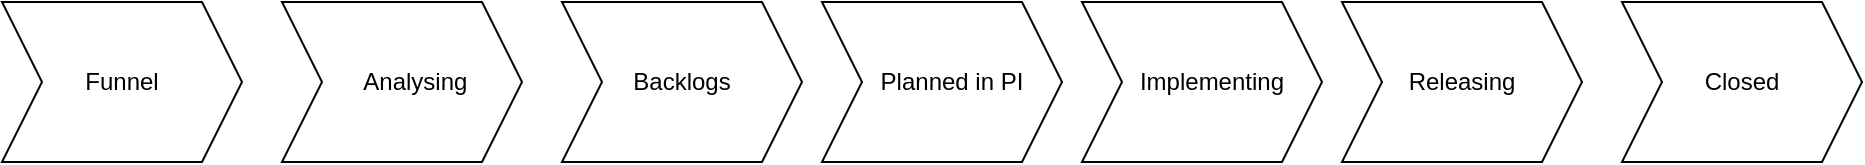 <mxfile version="20.8.5" type="github">
  <diagram id="F0ZXXBXvvQCW3Igz8Br-" name="Page-1">
    <mxGraphModel dx="993" dy="538" grid="1" gridSize="10" guides="1" tooltips="1" connect="1" arrows="1" fold="1" page="1" pageScale="1" pageWidth="850" pageHeight="1100" math="0" shadow="0">
      <root>
        <mxCell id="0" />
        <mxCell id="1" parent="0" />
        <mxCell id="tdap5YaHSlhHCDR9mJGX-2" value="&amp;nbsp; &amp;nbsp; &amp;nbsp;Analysing&lt;span style=&quot;white-space: pre;&quot;&gt;	&lt;/span&gt;" style="shape=step;perimeter=stepPerimeter;whiteSpace=wrap;html=1;fixedSize=1;" vertex="1" parent="1">
          <mxGeometry x="190" y="180" width="120" height="80" as="geometry" />
        </mxCell>
        <mxCell id="tdap5YaHSlhHCDR9mJGX-3" value="Funnel" style="shape=step;perimeter=stepPerimeter;whiteSpace=wrap;html=1;fixedSize=1;" vertex="1" parent="1">
          <mxGeometry x="50" y="180" width="120" height="80" as="geometry" />
        </mxCell>
        <mxCell id="tdap5YaHSlhHCDR9mJGX-4" value="Backlogs" style="shape=step;perimeter=stepPerimeter;whiteSpace=wrap;html=1;fixedSize=1;" vertex="1" parent="1">
          <mxGeometry x="330" y="180" width="120" height="80" as="geometry" />
        </mxCell>
        <mxCell id="tdap5YaHSlhHCDR9mJGX-5" value="&amp;nbsp; &amp;nbsp;Planned in PI" style="shape=step;perimeter=stepPerimeter;whiteSpace=wrap;html=1;fixedSize=1;" vertex="1" parent="1">
          <mxGeometry x="460" y="180" width="120" height="80" as="geometry" />
        </mxCell>
        <mxCell id="tdap5YaHSlhHCDR9mJGX-6" value="&amp;nbsp; &amp;nbsp;Implementing" style="shape=step;perimeter=stepPerimeter;whiteSpace=wrap;html=1;fixedSize=1;" vertex="1" parent="1">
          <mxGeometry x="590" y="180" width="120" height="80" as="geometry" />
        </mxCell>
        <mxCell id="tdap5YaHSlhHCDR9mJGX-7" value="Releasing" style="shape=step;perimeter=stepPerimeter;whiteSpace=wrap;html=1;fixedSize=1;" vertex="1" parent="1">
          <mxGeometry x="720" y="180" width="120" height="80" as="geometry" />
        </mxCell>
        <mxCell id="tdap5YaHSlhHCDR9mJGX-8" value="Closed" style="shape=step;perimeter=stepPerimeter;whiteSpace=wrap;html=1;fixedSize=1;" vertex="1" parent="1">
          <mxGeometry x="860" y="180" width="120" height="80" as="geometry" />
        </mxCell>
      </root>
    </mxGraphModel>
  </diagram>
</mxfile>
